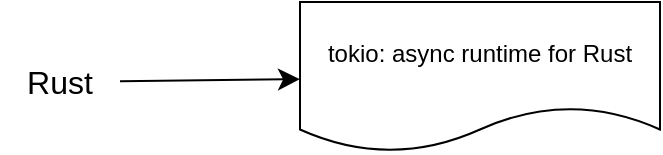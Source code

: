 <mxfile version="28.2.0">
  <diagram name="Page-1" id="1kwKGfHxKlhFWIUKffUW">
    <mxGraphModel dx="512" dy="340" grid="1" gridSize="10" guides="1" tooltips="1" connect="1" arrows="1" fold="1" page="1" pageScale="1" pageWidth="850" pageHeight="1100" math="0" shadow="0">
      <root>
        <mxCell id="0" />
        <mxCell id="1" parent="0" />
        <mxCell id="vtEaXwLpNf9neww8qiI4-3" value="" style="edgeStyle=none;curved=1;rounded=0;orthogonalLoop=1;jettySize=auto;html=1;fontSize=12;startSize=8;endSize=8;" edge="1" parent="1" source="vtEaXwLpNf9neww8qiI4-1" target="vtEaXwLpNf9neww8qiI4-2">
          <mxGeometry relative="1" as="geometry" />
        </mxCell>
        <mxCell id="vtEaXwLpNf9neww8qiI4-1" value="Rust" style="text;strokeColor=none;fillColor=none;html=1;align=center;verticalAlign=middle;whiteSpace=wrap;rounded=0;fontSize=16;" vertex="1" parent="1">
          <mxGeometry x="210" y="390" width="60" height="30" as="geometry" />
        </mxCell>
        <mxCell id="vtEaXwLpNf9neww8qiI4-2" value="tokio: async runtime for Rust" style="shape=document;whiteSpace=wrap;html=1;boundedLbl=1;" vertex="1" parent="1">
          <mxGeometry x="360" y="365" width="180" height="75" as="geometry" />
        </mxCell>
      </root>
    </mxGraphModel>
  </diagram>
</mxfile>
